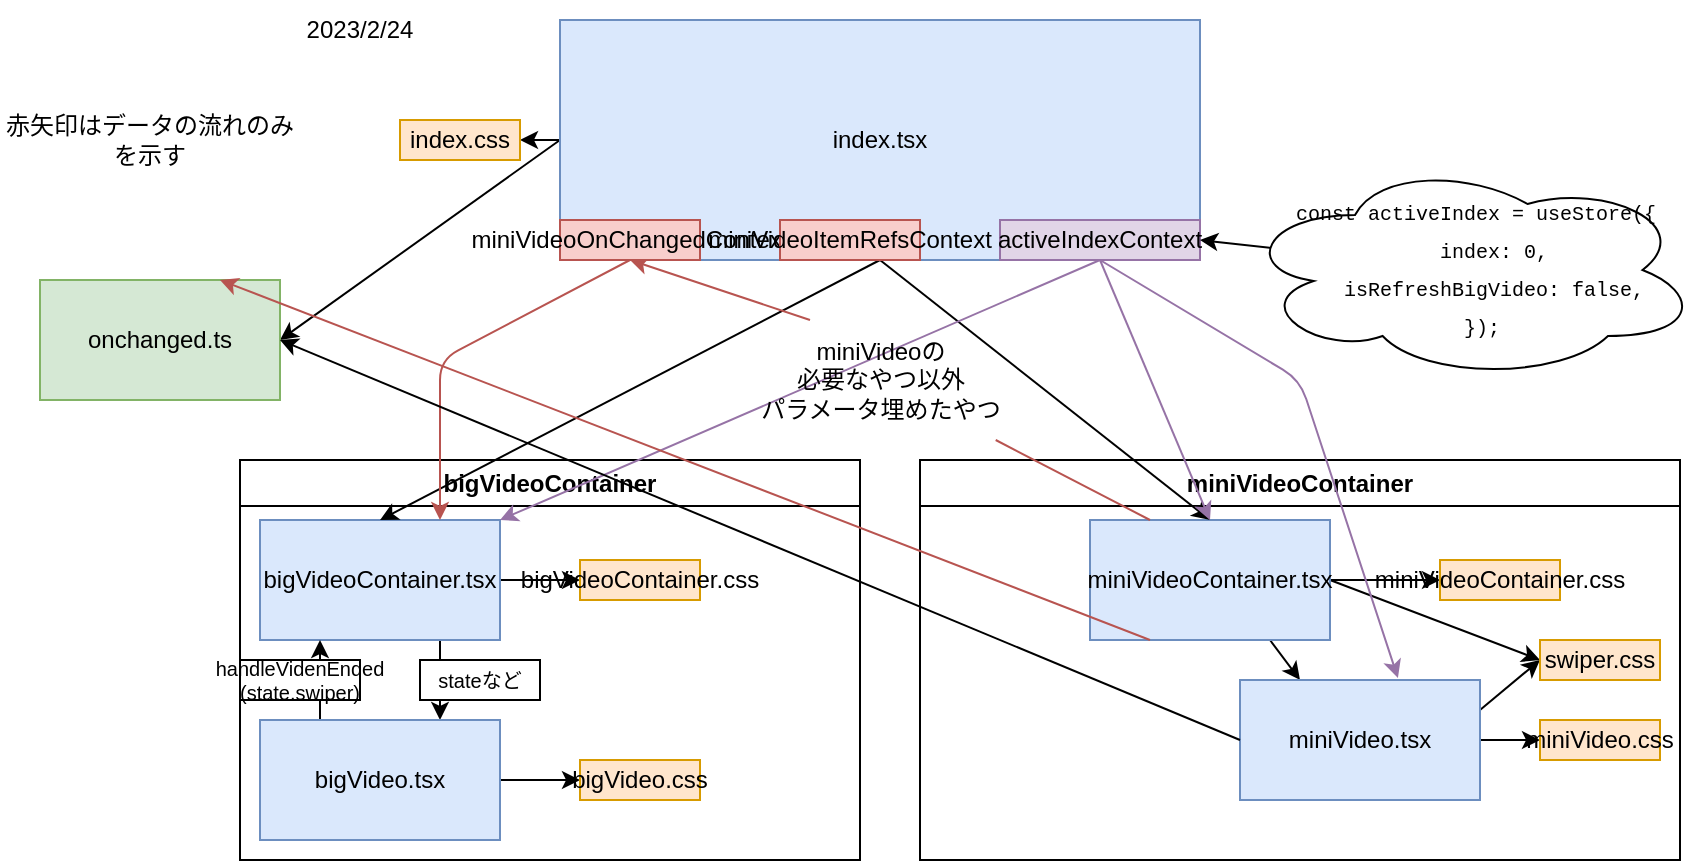 <mxfile>
    <diagram id="wdHfM9dfpIwMB88V8d1h" name="ページ1">
        <mxGraphModel dx="1921" dy="463" grid="1" gridSize="10" guides="1" tooltips="1" connect="1" arrows="1" fold="1" page="1" pageScale="1" pageWidth="827" pageHeight="1169" math="0" shadow="0">
            <root>
                <mxCell id="0"/>
                <mxCell id="1" parent="0"/>
                <mxCell id="3" value="bigVideoContainer&lt;br&gt;" style="swimlane;whiteSpace=wrap;html=1;" parent="1" vertex="1">
                    <mxGeometry x="-20" y="240" width="310" height="200" as="geometry"/>
                </mxCell>
                <mxCell id="52" style="edgeStyle=none;html=1;exitX=1;exitY=0.5;exitDx=0;exitDy=0;entryX=0;entryY=0.5;entryDx=0;entryDy=0;fontColor=default;" parent="3" source="7" target="28" edge="1">
                    <mxGeometry relative="1" as="geometry"/>
                </mxCell>
                <mxCell id="61" style="edgeStyle=none;html=1;exitX=0.75;exitY=1;exitDx=0;exitDy=0;entryX=0.75;entryY=0;entryDx=0;entryDy=0;fontSize=10;fontColor=default;" parent="3" source="7" target="16" edge="1">
                    <mxGeometry relative="1" as="geometry"/>
                </mxCell>
                <mxCell id="7" value="bigVideoContainer.tsx" style="rounded=0;whiteSpace=wrap;html=1;fillColor=#dae8fc;strokeColor=#6c8ebf;" parent="3" vertex="1">
                    <mxGeometry x="10" y="30" width="120" height="60" as="geometry"/>
                </mxCell>
                <mxCell id="51" style="edgeStyle=none;html=1;exitX=1;exitY=0.5;exitDx=0;exitDy=0;fontColor=default;" parent="3" source="16" target="29" edge="1">
                    <mxGeometry relative="1" as="geometry"/>
                </mxCell>
                <mxCell id="55" style="edgeStyle=none;html=1;exitX=0.25;exitY=0;exitDx=0;exitDy=0;entryX=0.25;entryY=1;entryDx=0;entryDy=0;fontColor=default;" parent="3" source="16" target="7" edge="1">
                    <mxGeometry relative="1" as="geometry"/>
                </mxCell>
                <mxCell id="16" value="bigVideo.tsx" style="rounded=0;whiteSpace=wrap;html=1;fillColor=#dae8fc;strokeColor=#6c8ebf;" parent="3" vertex="1">
                    <mxGeometry x="10" y="130" width="120" height="60" as="geometry"/>
                </mxCell>
                <mxCell id="28" value="bigVideoContainer.css" style="rounded=0;whiteSpace=wrap;html=1;fillColor=#ffe6cc;strokeColor=#d79b00;" parent="3" vertex="1">
                    <mxGeometry x="170" y="50" width="60" height="20" as="geometry"/>
                </mxCell>
                <mxCell id="29" value="bigVideo.css" style="rounded=0;whiteSpace=wrap;html=1;fillColor=#ffe6cc;strokeColor=#d79b00;" parent="3" vertex="1">
                    <mxGeometry x="170" y="150" width="60" height="20" as="geometry"/>
                </mxCell>
                <mxCell id="56" value="stateなど" style="rounded=0;whiteSpace=wrap;html=1;fontColor=default;fontSize=10;" parent="3" vertex="1">
                    <mxGeometry x="90" y="100" width="60" height="20" as="geometry"/>
                </mxCell>
                <mxCell id="57" value="handleVidenEnded&lt;br&gt;(state.swiper)" style="rounded=0;whiteSpace=wrap;html=1;fontColor=default;fontSize=10;" parent="3" vertex="1">
                    <mxGeometry y="100" width="60" height="20" as="geometry"/>
                </mxCell>
                <mxCell id="4" value="miniVideoContainer" style="swimlane;whiteSpace=wrap;html=1;" parent="1" vertex="1">
                    <mxGeometry x="320" y="240" width="380" height="200" as="geometry"/>
                </mxCell>
                <mxCell id="45" style="edgeStyle=none;html=1;exitX=0.75;exitY=1;exitDx=0;exitDy=0;entryX=0.25;entryY=0;entryDx=0;entryDy=0;fontColor=default;" parent="4" source="8" target="10" edge="1">
                    <mxGeometry relative="1" as="geometry"/>
                </mxCell>
                <mxCell id="49" style="edgeStyle=none;html=1;exitX=1;exitY=0.5;exitDx=0;exitDy=0;entryX=0;entryY=0.5;entryDx=0;entryDy=0;fontColor=default;" parent="4" source="8" target="27" edge="1">
                    <mxGeometry relative="1" as="geometry"/>
                </mxCell>
                <mxCell id="74" style="edgeStyle=none;html=1;exitX=1;exitY=0.5;exitDx=0;exitDy=0;entryX=0;entryY=0.5;entryDx=0;entryDy=0;" edge="1" parent="4" source="8" target="73">
                    <mxGeometry relative="1" as="geometry"/>
                </mxCell>
                <mxCell id="8" value="miniVideoContainer.tsx" style="rounded=0;whiteSpace=wrap;html=1;fillColor=#dae8fc;strokeColor=#6c8ebf;" parent="4" vertex="1">
                    <mxGeometry x="85" y="30" width="120" height="60" as="geometry"/>
                </mxCell>
                <mxCell id="47" style="edgeStyle=none;html=1;exitX=1;exitY=0.5;exitDx=0;exitDy=0;entryX=0;entryY=0.5;entryDx=0;entryDy=0;fontColor=default;" parent="4" source="10" target="26" edge="1">
                    <mxGeometry relative="1" as="geometry"/>
                </mxCell>
                <mxCell id="75" style="edgeStyle=none;html=1;exitX=1;exitY=0.25;exitDx=0;exitDy=0;entryX=0;entryY=0.5;entryDx=0;entryDy=0;" edge="1" parent="4" source="10" target="73">
                    <mxGeometry relative="1" as="geometry"/>
                </mxCell>
                <mxCell id="10" value="miniVideo.tsx" style="rounded=0;whiteSpace=wrap;html=1;fillColor=#dae8fc;strokeColor=#6c8ebf;" parent="4" vertex="1">
                    <mxGeometry x="160" y="110" width="120" height="60" as="geometry"/>
                </mxCell>
                <mxCell id="27" value="miniVideoContainer.css" style="rounded=0;whiteSpace=wrap;html=1;fillColor=#ffe6cc;strokeColor=#d79b00;" parent="4" vertex="1">
                    <mxGeometry x="260" y="50" width="60" height="20" as="geometry"/>
                </mxCell>
                <mxCell id="26" value="miniVideo.css" style="rounded=0;whiteSpace=wrap;html=1;fillColor=#ffe6cc;strokeColor=#d79b00;" parent="4" vertex="1">
                    <mxGeometry x="310" y="130" width="60" height="20" as="geometry"/>
                </mxCell>
                <mxCell id="73" value="swiper.css" style="rounded=0;whiteSpace=wrap;html=1;fillColor=#ffe6cc;strokeColor=#d79b00;" vertex="1" parent="4">
                    <mxGeometry x="310" y="90" width="60" height="20" as="geometry"/>
                </mxCell>
                <mxCell id="18" style="edgeStyle=none;html=1;exitX=0.5;exitY=1;exitDx=0;exitDy=0;entryX=0.5;entryY=0;entryDx=0;entryDy=0;" parent="1" source="5" target="7" edge="1">
                    <mxGeometry relative="1" as="geometry"/>
                </mxCell>
                <mxCell id="19" style="edgeStyle=none;html=1;exitX=0.5;exitY=1;exitDx=0;exitDy=0;entryX=0.5;entryY=0;entryDx=0;entryDy=0;" parent="1" source="5" target="8" edge="1">
                    <mxGeometry relative="1" as="geometry"/>
                </mxCell>
                <mxCell id="50" style="edgeStyle=none;html=1;exitX=0;exitY=0.5;exitDx=0;exitDy=0;entryX=1;entryY=0.5;entryDx=0;entryDy=0;fontColor=default;" parent="1" source="5" target="6" edge="1">
                    <mxGeometry relative="1" as="geometry"/>
                </mxCell>
                <mxCell id="78" style="edgeStyle=none;html=1;exitX=0;exitY=0.5;exitDx=0;exitDy=0;entryX=1;entryY=0.5;entryDx=0;entryDy=0;" edge="1" parent="1" source="5" target="9">
                    <mxGeometry relative="1" as="geometry"/>
                </mxCell>
                <mxCell id="5" value="index.tsx" style="rounded=0;whiteSpace=wrap;html=1;fillColor=#dae8fc;strokeColor=#6c8ebf;" parent="1" vertex="1">
                    <mxGeometry x="140" y="20" width="320" height="120" as="geometry"/>
                </mxCell>
                <mxCell id="6" value="index.css" style="rounded=0;whiteSpace=wrap;html=1;fillColor=#ffe6cc;strokeColor=#d79b00;" parent="1" vertex="1">
                    <mxGeometry x="60" y="70" width="60" height="20" as="geometry"/>
                </mxCell>
                <mxCell id="17" value="2023/2/24" style="text;html=1;strokeColor=none;fillColor=none;align=center;verticalAlign=middle;whiteSpace=wrap;rounded=0;" parent="1" vertex="1">
                    <mxGeometry x="10" y="10" width="60" height="30" as="geometry"/>
                </mxCell>
                <mxCell id="21" style="edgeStyle=none;html=1;exitX=0.25;exitY=0;exitDx=0;exitDy=0;fillColor=#f8cecc;strokeColor=#b85450;startArrow=none;entryX=0.5;entryY=1;entryDx=0;entryDy=0;" parent="1" source="41" target="24" edge="1">
                    <mxGeometry relative="1" as="geometry"/>
                </mxCell>
                <mxCell id="25" style="edgeStyle=none;html=1;exitX=0.5;exitY=1;exitDx=0;exitDy=0;entryX=0.75;entryY=0;entryDx=0;entryDy=0;fontColor=default;fillColor=#f8cecc;strokeColor=#b85450;" parent="1" source="24" target="7" edge="1">
                    <mxGeometry relative="1" as="geometry">
                        <Array as="points">
                            <mxPoint x="80" y="190"/>
                        </Array>
                    </mxGeometry>
                </mxCell>
                <mxCell id="24" value="miniVideoOnChangedContext" style="rounded=0;whiteSpace=wrap;html=1;fillColor=#f8cecc;strokeColor=#b85450;" parent="1" vertex="1">
                    <mxGeometry x="140" y="120" width="70" height="20" as="geometry"/>
                </mxCell>
                <mxCell id="68" style="edgeStyle=none;html=1;exitX=0.5;exitY=1;exitDx=0;exitDy=0;entryX=1;entryY=0;entryDx=0;entryDy=0;fillColor=#e1d5e7;strokeColor=#9673a6;" edge="1" parent="1" source="64" target="7">
                    <mxGeometry relative="1" as="geometry"/>
                </mxCell>
                <mxCell id="69" style="edgeStyle=none;html=1;exitX=0.5;exitY=1;exitDx=0;exitDy=0;entryX=0.5;entryY=0;entryDx=0;entryDy=0;fillColor=#e1d5e7;strokeColor=#9673a6;" edge="1" parent="1" source="64" target="8">
                    <mxGeometry relative="1" as="geometry"/>
                </mxCell>
                <mxCell id="72" style="edgeStyle=none;html=1;exitX=0.5;exitY=1;exitDx=0;exitDy=0;entryX=0.658;entryY=-0.017;entryDx=0;entryDy=0;entryPerimeter=0;fillColor=#e1d5e7;strokeColor=#9673a6;" edge="1" parent="1" source="64" target="10">
                    <mxGeometry relative="1" as="geometry">
                        <Array as="points">
                            <mxPoint x="510" y="200"/>
                        </Array>
                    </mxGeometry>
                </mxCell>
                <mxCell id="64" value="activeIndexContext" style="rounded=0;whiteSpace=wrap;html=1;fillColor=#e1d5e7;strokeColor=#9673a6;" parent="1" vertex="1">
                    <mxGeometry x="360" y="120" width="100" height="20" as="geometry"/>
                </mxCell>
                <mxCell id="65" value="" style="edgeStyle=none;html=1;exitX=0.25;exitY=0;exitDx=0;exitDy=0;fillColor=#f8cecc;strokeColor=#b85450;endArrow=none;" parent="1" source="8" target="41" edge="1">
                    <mxGeometry relative="1" as="geometry">
                        <mxPoint x="435" y="270" as="sourcePoint"/>
                        <mxPoint x="193.571" y="140" as="targetPoint"/>
                    </mxGeometry>
                </mxCell>
                <mxCell id="41" value="miniVideoの&lt;br&gt;必要なやつ以外&lt;br&gt;パラメータ埋めたやつ" style="text;html=1;align=center;verticalAlign=middle;resizable=0;points=[];autosize=1;strokeColor=none;fillColor=none;fontColor=default;" parent="1" vertex="1">
                    <mxGeometry x="230" y="170" width="140" height="60" as="geometry"/>
                </mxCell>
                <mxCell id="67" style="edgeStyle=none;html=1;exitX=0.07;exitY=0.4;exitDx=0;exitDy=0;exitPerimeter=0;entryX=1;entryY=0.5;entryDx=0;entryDy=0;fontSize=10;fontColor=default;" parent="1" source="66" target="64" edge="1">
                    <mxGeometry relative="1" as="geometry"/>
                </mxCell>
                <mxCell id="66" value="&lt;div style=&quot;font-family: Consolas, &amp;quot;Courier New&amp;quot;, monospace; font-size: 10px; line-height: 19px;&quot;&gt;&lt;div style=&quot;font-size: 10px;&quot;&gt;&amp;nbsp;const activeIndex =&amp;nbsp;&lt;span style=&quot;font-size: 10px;&quot;&gt;useStore&lt;/span&gt;({&lt;/div&gt;&lt;div style=&quot;font-size: 10px;&quot;&gt;&amp;nbsp; &amp;nbsp; &lt;span style=&quot;font-size: 10px;&quot;&gt;index&lt;/span&gt;: &lt;span style=&quot;font-size: 10px;&quot;&gt;0&lt;/span&gt;,&lt;/div&gt;&lt;div style=&quot;font-size: 10px;&quot;&gt;&amp;nbsp; &amp;nbsp; &lt;span style=&quot;font-size: 10px;&quot;&gt;isRefreshBigVideo&lt;/span&gt;: &lt;span style=&quot;font-size: 10px;&quot;&gt;false&lt;/span&gt;,&lt;/div&gt;&lt;div style=&quot;font-size: 10px;&quot;&gt;&amp;nbsp; });&lt;/div&gt;&lt;/div&gt;" style="ellipse;shape=cloud;whiteSpace=wrap;html=1;fontSize=10;fontColor=default;labelBackgroundColor=none;" parent="1" vertex="1">
                    <mxGeometry x="480" y="90" width="230" height="110" as="geometry"/>
                </mxCell>
                <mxCell id="70" value="赤矢印はデータの流れのみを示す" style="text;html=1;strokeColor=none;fillColor=none;align=center;verticalAlign=middle;whiteSpace=wrap;rounded=0;" vertex="1" parent="1">
                    <mxGeometry x="-140" y="65" width="150" height="30" as="geometry"/>
                </mxCell>
                <mxCell id="76" value="miniVideoItemRefsContext" style="rounded=0;whiteSpace=wrap;html=1;fillColor=#f8cecc;strokeColor=#b85450;" vertex="1" parent="1">
                    <mxGeometry x="250" y="120" width="70" height="20" as="geometry"/>
                </mxCell>
                <mxCell id="9" value="onchanged.ts" style="rounded=0;whiteSpace=wrap;html=1;fillColor=#d5e8d4;strokeColor=#82b366;" parent="1" vertex="1">
                    <mxGeometry x="-120" y="150" width="120" height="60" as="geometry"/>
                </mxCell>
                <mxCell id="44" style="edgeStyle=none;html=1;exitX=0.25;exitY=1;exitDx=0;exitDy=0;entryX=0.75;entryY=0;entryDx=0;entryDy=0;fontColor=default;fillColor=#f8cecc;strokeColor=#b85450;" parent="1" source="8" target="9" edge="1">
                    <mxGeometry relative="1" as="geometry"/>
                </mxCell>
                <mxCell id="46" style="edgeStyle=none;html=1;exitX=0;exitY=0.5;exitDx=0;exitDy=0;entryX=1;entryY=0.5;entryDx=0;entryDy=0;fontColor=default;" parent="1" source="10" target="9" edge="1">
                    <mxGeometry relative="1" as="geometry"/>
                </mxCell>
            </root>
        </mxGraphModel>
    </diagram>
</mxfile>